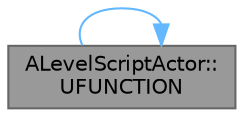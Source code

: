 digraph "ALevelScriptActor::UFUNCTION"
{
 // INTERACTIVE_SVG=YES
 // LATEX_PDF_SIZE
  bgcolor="transparent";
  edge [fontname=Helvetica,fontsize=10,labelfontname=Helvetica,labelfontsize=10];
  node [fontname=Helvetica,fontsize=10,shape=box,height=0.2,width=0.4];
  rankdir="LR";
  Node1 [id="Node000001",label="ALevelScriptActor::\lUFUNCTION",height=0.2,width=0.4,color="gray40", fillcolor="grey60", style="filled", fontcolor="black",tooltip="Sets the cinematic mode on all PlayerControllers."];
  Node1 -> Node1 [id="edge1_Node000001_Node000001",color="steelblue1",style="solid",tooltip=" "];
}
